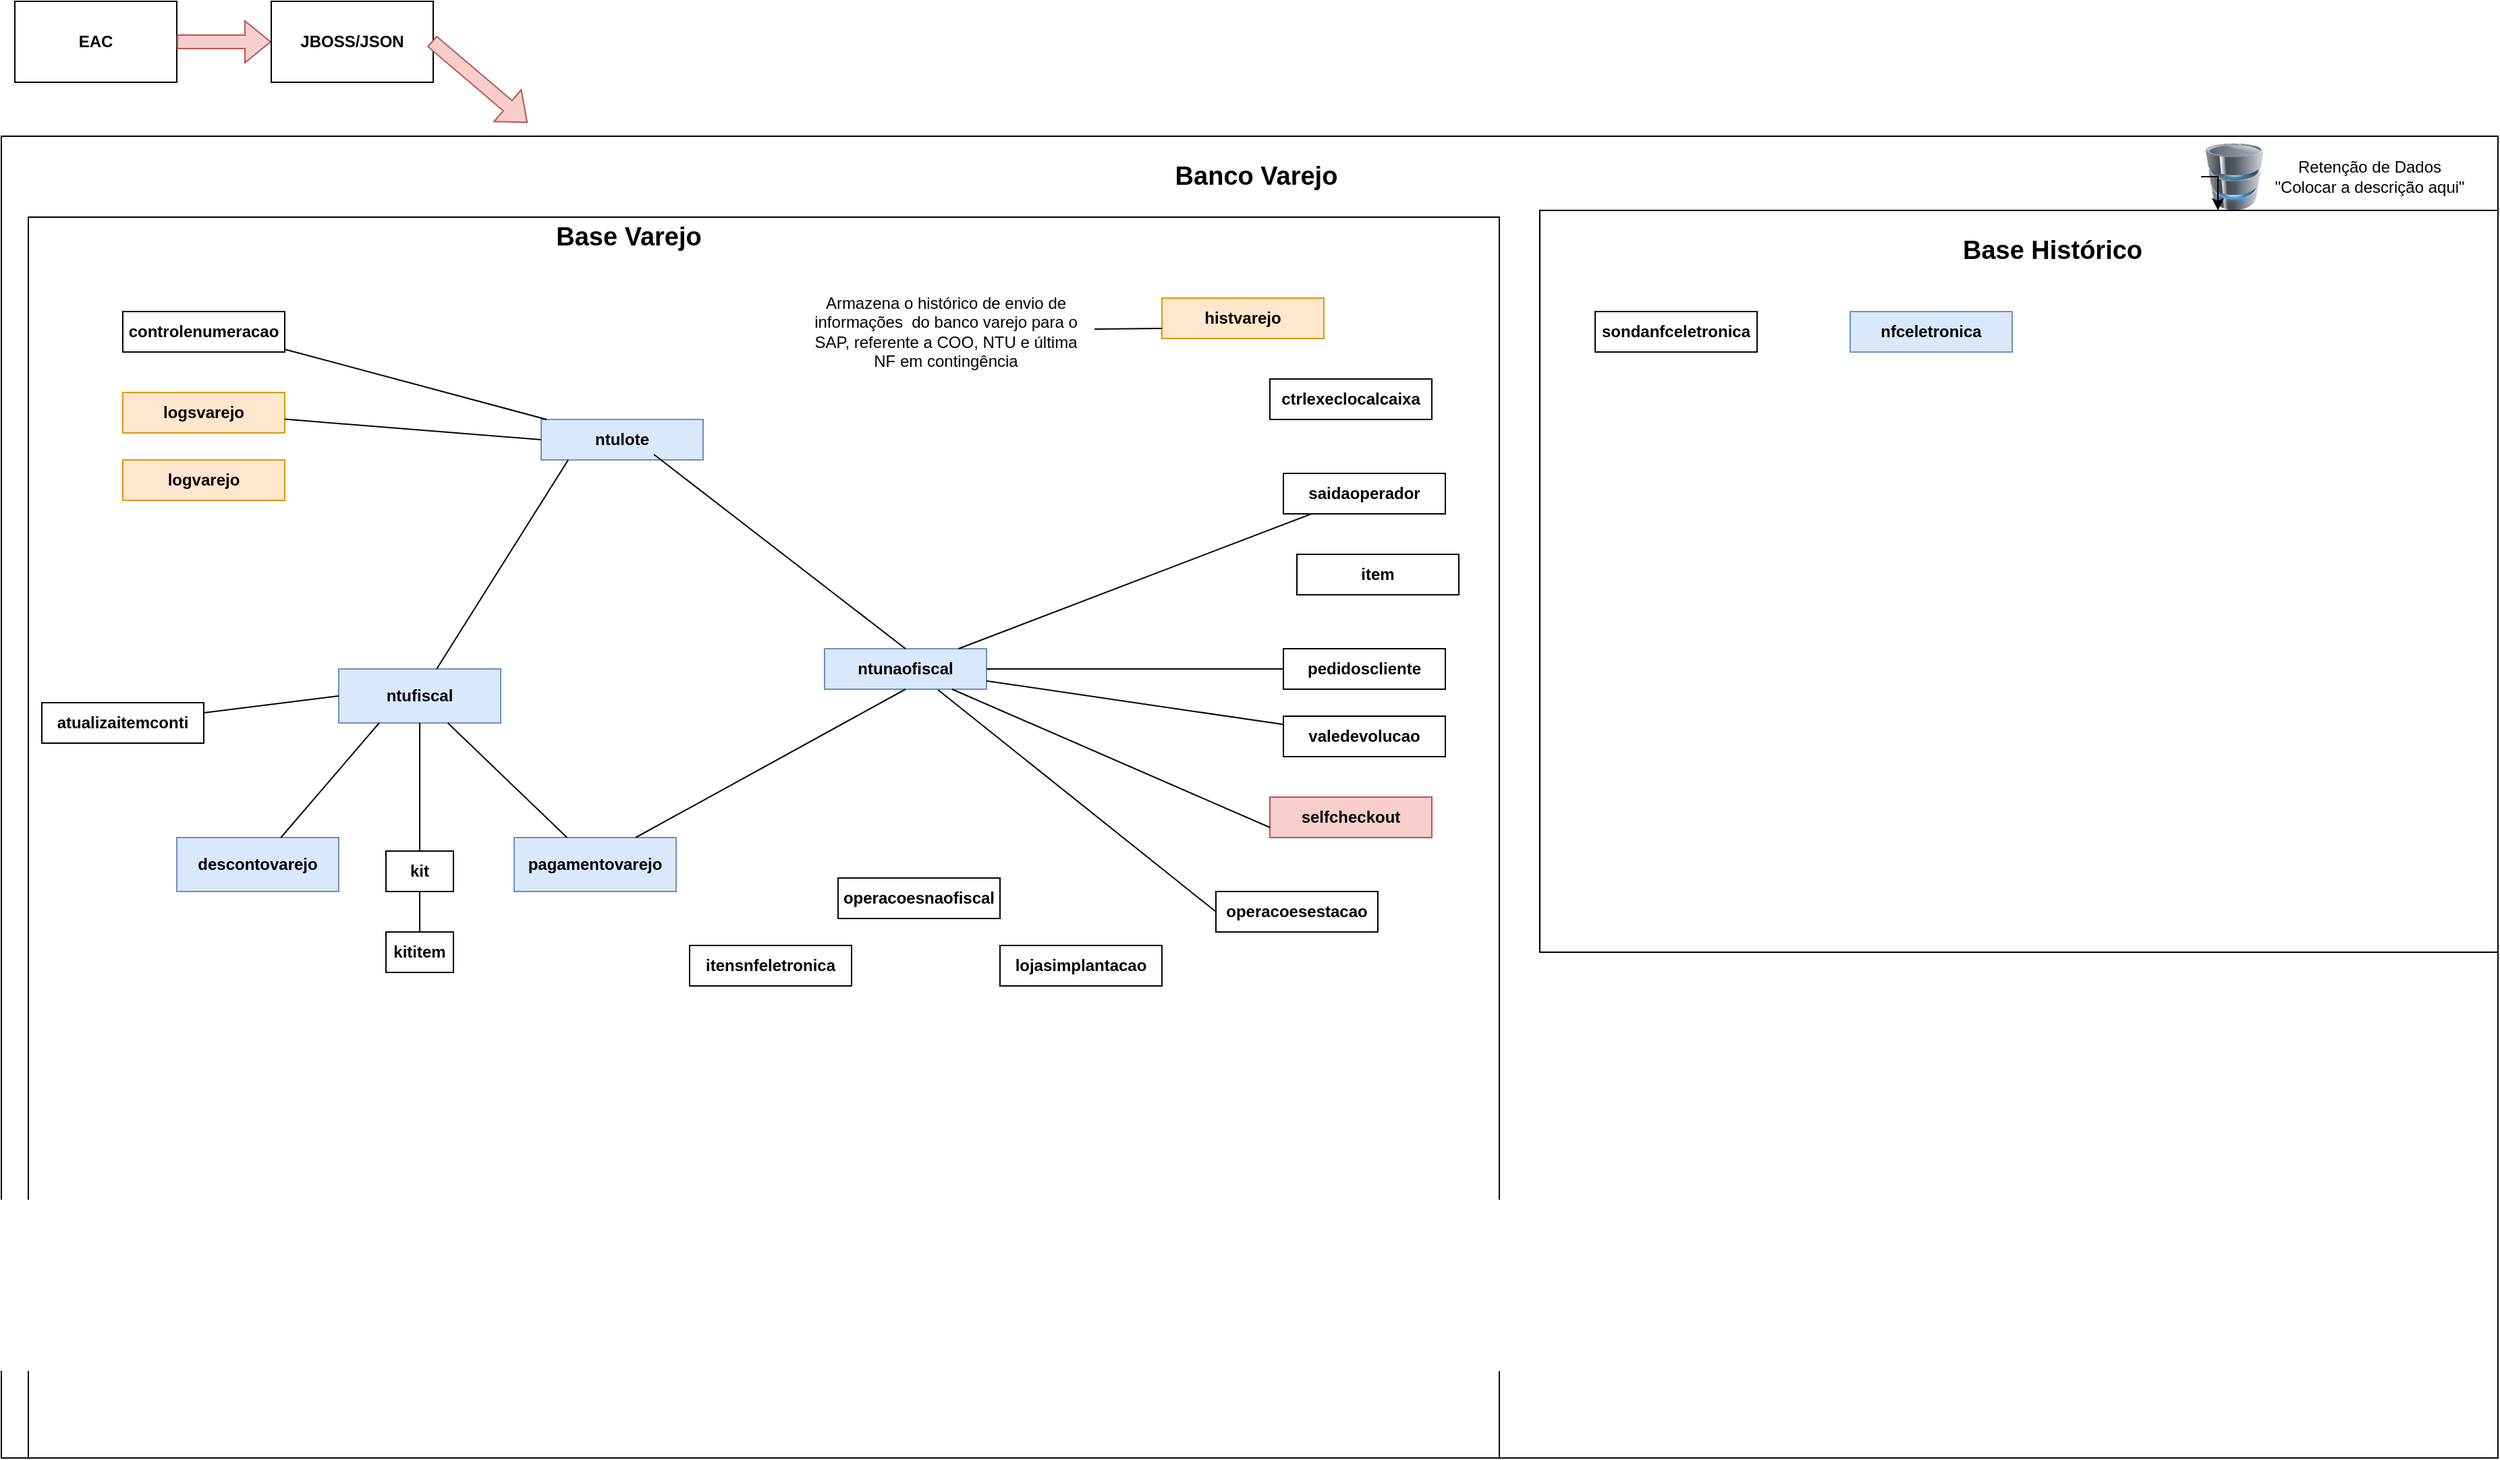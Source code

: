 <mxfile version="24.8.3">
  <diagram name="Página-1" id="FDauyTZt1tEnSKzN2Nx_">
    <mxGraphModel dx="1226" dy="665" grid="1" gridSize="10" guides="1" tooltips="1" connect="1" arrows="1" fold="1" page="1" pageScale="1" pageWidth="827" pageHeight="1169" math="0" shadow="0">
      <root>
        <mxCell id="0" />
        <mxCell id="1" parent="0" />
        <mxCell id="ISaxsZZ3wChS0lHazxAm-6" value="" style="rounded=0;whiteSpace=wrap;html=1;fontSize=18;" vertex="1" parent="1">
          <mxGeometry x="60" y="190" width="1850" height="980" as="geometry" />
        </mxCell>
        <mxCell id="ISaxsZZ3wChS0lHazxAm-1" value="&lt;b&gt;EAC&lt;/b&gt;" style="rounded=0;whiteSpace=wrap;html=1;" vertex="1" parent="1">
          <mxGeometry x="70" y="90" width="120" height="60" as="geometry" />
        </mxCell>
        <mxCell id="ISaxsZZ3wChS0lHazxAm-2" value="" style="shape=flexArrow;endArrow=classic;html=1;rounded=0;fillColor=#f8cecc;strokeColor=#b85450;" edge="1" parent="1">
          <mxGeometry width="50" height="50" relative="1" as="geometry">
            <mxPoint x="190" y="120" as="sourcePoint" />
            <mxPoint x="260" y="120" as="targetPoint" />
          </mxGeometry>
        </mxCell>
        <mxCell id="ISaxsZZ3wChS0lHazxAm-3" value="&lt;b&gt;JBOSS/JSON&lt;/b&gt;" style="rounded=0;whiteSpace=wrap;html=1;" vertex="1" parent="1">
          <mxGeometry x="260" y="90" width="120" height="60" as="geometry" />
        </mxCell>
        <mxCell id="ISaxsZZ3wChS0lHazxAm-4" value="" style="shape=flexArrow;endArrow=classic;html=1;rounded=0;fillColor=#f8cecc;strokeColor=#b85450;" edge="1" parent="1">
          <mxGeometry width="50" height="50" relative="1" as="geometry">
            <mxPoint x="379" y="119.5" as="sourcePoint" />
            <mxPoint x="450" y="180" as="targetPoint" />
          </mxGeometry>
        </mxCell>
        <mxCell id="ISaxsZZ3wChS0lHazxAm-5" value="" style="rounded=0;whiteSpace=wrap;html=1;" vertex="1" parent="1">
          <mxGeometry x="80" y="250" width="1090" height="920" as="geometry" />
        </mxCell>
        <mxCell id="ISaxsZZ3wChS0lHazxAm-7" value="&lt;b&gt;Base Varejo&lt;/b&gt;" style="text;html=1;align=center;verticalAlign=middle;whiteSpace=wrap;rounded=0;fontSize=19;" vertex="1" parent="1">
          <mxGeometry x="470" y="250" width="110" height="30" as="geometry" />
        </mxCell>
        <mxCell id="ISaxsZZ3wChS0lHazxAm-8" value="&lt;b&gt;controlenumeracao&lt;/b&gt;" style="rounded=0;whiteSpace=wrap;html=1;" vertex="1" parent="1">
          <mxGeometry x="150" y="320" width="120" height="30" as="geometry" />
        </mxCell>
        <mxCell id="ISaxsZZ3wChS0lHazxAm-9" value="&lt;b&gt;logsvarejo&lt;/b&gt;" style="rounded=0;whiteSpace=wrap;html=1;fillColor=#ffe6cc;strokeColor=#d79b00;" vertex="1" parent="1">
          <mxGeometry x="150" y="380" width="120" height="30" as="geometry" />
        </mxCell>
        <mxCell id="ISaxsZZ3wChS0lHazxAm-10" value="&lt;b&gt;logvarejo&lt;/b&gt;" style="rounded=0;whiteSpace=wrap;html=1;fillColor=#ffe6cc;strokeColor=#d79b00;" vertex="1" parent="1">
          <mxGeometry x="150" y="430" width="120" height="30" as="geometry" />
        </mxCell>
        <mxCell id="ISaxsZZ3wChS0lHazxAm-11" value="&lt;b&gt;ntulote&lt;/b&gt;" style="rounded=0;whiteSpace=wrap;html=1;fillColor=#dae8fc;strokeColor=#6c8ebf;" vertex="1" parent="1">
          <mxGeometry x="460" y="400" width="120" height="30" as="geometry" />
        </mxCell>
        <mxCell id="ISaxsZZ3wChS0lHazxAm-12" value="" style="endArrow=none;html=1;rounded=0;exitX=0;exitY=0.5;exitDx=0;exitDy=0;" edge="1" parent="1" source="ISaxsZZ3wChS0lHazxAm-11" target="ISaxsZZ3wChS0lHazxAm-9">
          <mxGeometry width="50" height="50" relative="1" as="geometry">
            <mxPoint x="520" y="420" as="sourcePoint" />
            <mxPoint x="570" y="370" as="targetPoint" />
          </mxGeometry>
        </mxCell>
        <mxCell id="ISaxsZZ3wChS0lHazxAm-13" value="" style="endArrow=none;html=1;rounded=0;" edge="1" parent="1" source="ISaxsZZ3wChS0lHazxAm-11">
          <mxGeometry width="50" height="50" relative="1" as="geometry">
            <mxPoint x="460" y="340" as="sourcePoint" />
            <mxPoint x="270" y="348" as="targetPoint" />
          </mxGeometry>
        </mxCell>
        <mxCell id="ISaxsZZ3wChS0lHazxAm-14" value="&lt;b&gt;ntufiscal&lt;/b&gt;" style="rounded=0;whiteSpace=wrap;html=1;fillColor=#dae8fc;strokeColor=#6c8ebf;" vertex="1" parent="1">
          <mxGeometry x="310" y="585" width="120" height="40" as="geometry" />
        </mxCell>
        <mxCell id="ISaxsZZ3wChS0lHazxAm-15" value="" style="endArrow=none;html=1;rounded=0;exitX=0.167;exitY=1;exitDx=0;exitDy=0;exitPerimeter=0;" edge="1" parent="1" source="ISaxsZZ3wChS0lHazxAm-11" target="ISaxsZZ3wChS0lHazxAm-14">
          <mxGeometry width="50" height="50" relative="1" as="geometry">
            <mxPoint x="470" y="425" as="sourcePoint" />
            <mxPoint x="280" y="433" as="targetPoint" />
          </mxGeometry>
        </mxCell>
        <mxCell id="ISaxsZZ3wChS0lHazxAm-16" value="&lt;b&gt;atualizaitemconti&lt;/b&gt;" style="rounded=0;whiteSpace=wrap;html=1;" vertex="1" parent="1">
          <mxGeometry x="90" y="610" width="120" height="30" as="geometry" />
        </mxCell>
        <mxCell id="ISaxsZZ3wChS0lHazxAm-18" value="" style="endArrow=none;html=1;rounded=0;exitX=0;exitY=0.5;exitDx=0;exitDy=0;" edge="1" parent="1" source="ISaxsZZ3wChS0lHazxAm-14" target="ISaxsZZ3wChS0lHazxAm-16">
          <mxGeometry width="50" height="50" relative="1" as="geometry">
            <mxPoint x="320" y="600" as="sourcePoint" />
            <mxPoint x="130" y="585" as="targetPoint" />
          </mxGeometry>
        </mxCell>
        <mxCell id="ISaxsZZ3wChS0lHazxAm-19" value="&lt;b&gt;descontovarejo&lt;/b&gt;" style="rounded=0;whiteSpace=wrap;html=1;fillColor=#dae8fc;strokeColor=#6c8ebf;" vertex="1" parent="1">
          <mxGeometry x="190" y="710" width="120" height="40" as="geometry" />
        </mxCell>
        <mxCell id="ISaxsZZ3wChS0lHazxAm-20" value="" style="endArrow=none;html=1;rounded=0;exitX=0.25;exitY=1;exitDx=0;exitDy=0;" edge="1" parent="1" source="ISaxsZZ3wChS0lHazxAm-14" target="ISaxsZZ3wChS0lHazxAm-19">
          <mxGeometry width="50" height="50" relative="1" as="geometry">
            <mxPoint x="320" y="615" as="sourcePoint" />
            <mxPoint x="220" y="628" as="targetPoint" />
          </mxGeometry>
        </mxCell>
        <mxCell id="ISaxsZZ3wChS0lHazxAm-21" value="&lt;b&gt;kit&lt;/b&gt;" style="rounded=0;whiteSpace=wrap;html=1;" vertex="1" parent="1">
          <mxGeometry x="345" y="720" width="50" height="30" as="geometry" />
        </mxCell>
        <mxCell id="ISaxsZZ3wChS0lHazxAm-22" value="" style="endArrow=none;html=1;rounded=0;" edge="1" parent="1" source="ISaxsZZ3wChS0lHazxAm-14" target="ISaxsZZ3wChS0lHazxAm-21">
          <mxGeometry width="50" height="50" relative="1" as="geometry">
            <mxPoint x="350" y="635" as="sourcePoint" />
            <mxPoint x="277" y="720" as="targetPoint" />
          </mxGeometry>
        </mxCell>
        <mxCell id="ISaxsZZ3wChS0lHazxAm-23" value="&lt;b&gt;pagamentovarejo&lt;/b&gt;" style="rounded=0;whiteSpace=wrap;html=1;fillColor=#dae8fc;strokeColor=#6c8ebf;" vertex="1" parent="1">
          <mxGeometry x="440" y="710" width="120" height="40" as="geometry" />
        </mxCell>
        <mxCell id="ISaxsZZ3wChS0lHazxAm-24" value="" style="endArrow=none;html=1;rounded=0;" edge="1" parent="1" source="ISaxsZZ3wChS0lHazxAm-14" target="ISaxsZZ3wChS0lHazxAm-23">
          <mxGeometry width="50" height="50" relative="1" as="geometry">
            <mxPoint x="380" y="635" as="sourcePoint" />
            <mxPoint x="380" y="730" as="targetPoint" />
          </mxGeometry>
        </mxCell>
        <mxCell id="ISaxsZZ3wChS0lHazxAm-26" value="&lt;b&gt;kititem&lt;/b&gt;" style="rounded=0;whiteSpace=wrap;html=1;" vertex="1" parent="1">
          <mxGeometry x="345" y="780" width="50" height="30" as="geometry" />
        </mxCell>
        <mxCell id="ISaxsZZ3wChS0lHazxAm-27" value="" style="endArrow=none;html=1;rounded=0;exitX=0.5;exitY=1;exitDx=0;exitDy=0;" edge="1" parent="1" source="ISaxsZZ3wChS0lHazxAm-21" target="ISaxsZZ3wChS0lHazxAm-26">
          <mxGeometry width="50" height="50" relative="1" as="geometry">
            <mxPoint x="420" y="725" as="sourcePoint" />
            <mxPoint x="508" y="810" as="targetPoint" />
          </mxGeometry>
        </mxCell>
        <mxCell id="ISaxsZZ3wChS0lHazxAm-29" value="&lt;b&gt;ntunaofiscal&lt;/b&gt;" style="rounded=0;whiteSpace=wrap;html=1;fillColor=#dae8fc;strokeColor=#6c8ebf;" vertex="1" parent="1">
          <mxGeometry x="670" y="570" width="120" height="30" as="geometry" />
        </mxCell>
        <mxCell id="ISaxsZZ3wChS0lHazxAm-30" value="" style="endArrow=none;html=1;rounded=0;exitX=0.697;exitY=0.867;exitDx=0;exitDy=0;exitPerimeter=0;entryX=0.5;entryY=0;entryDx=0;entryDy=0;" edge="1" parent="1" source="ISaxsZZ3wChS0lHazxAm-11" target="ISaxsZZ3wChS0lHazxAm-29">
          <mxGeometry width="50" height="50" relative="1" as="geometry">
            <mxPoint x="490" y="440" as="sourcePoint" />
            <mxPoint x="393" y="595" as="targetPoint" />
          </mxGeometry>
        </mxCell>
        <mxCell id="ISaxsZZ3wChS0lHazxAm-31" value="" style="endArrow=none;html=1;rounded=0;exitX=0.5;exitY=1;exitDx=0;exitDy=0;entryX=0.75;entryY=0;entryDx=0;entryDy=0;" edge="1" parent="1" source="ISaxsZZ3wChS0lHazxAm-29" target="ISaxsZZ3wChS0lHazxAm-23">
          <mxGeometry width="50" height="50" relative="1" as="geometry">
            <mxPoint x="401" y="635" as="sourcePoint" />
            <mxPoint x="489" y="720" as="targetPoint" />
          </mxGeometry>
        </mxCell>
        <mxCell id="ISaxsZZ3wChS0lHazxAm-33" value="&lt;b&gt;ctrlexeclocalcaixa&lt;/b&gt;" style="rounded=0;whiteSpace=wrap;html=1;" vertex="1" parent="1">
          <mxGeometry x="1000" y="370" width="120" height="30" as="geometry" />
        </mxCell>
        <mxCell id="ISaxsZZ3wChS0lHazxAm-34" value="&lt;b&gt;saidaoperador&lt;/b&gt;" style="rounded=0;whiteSpace=wrap;html=1;" vertex="1" parent="1">
          <mxGeometry x="1010" y="440" width="120" height="30" as="geometry" />
        </mxCell>
        <mxCell id="ISaxsZZ3wChS0lHazxAm-35" value="" style="endArrow=none;html=1;rounded=0;" edge="1" parent="1" source="ISaxsZZ3wChS0lHazxAm-29" target="ISaxsZZ3wChS0lHazxAm-34">
          <mxGeometry width="50" height="50" relative="1" as="geometry">
            <mxPoint x="554" y="436" as="sourcePoint" />
            <mxPoint x="740" y="580" as="targetPoint" />
          </mxGeometry>
        </mxCell>
        <mxCell id="ISaxsZZ3wChS0lHazxAm-36" value="&lt;b&gt;item&lt;/b&gt;" style="rounded=0;whiteSpace=wrap;html=1;" vertex="1" parent="1">
          <mxGeometry x="1020" y="500" width="120" height="30" as="geometry" />
        </mxCell>
        <mxCell id="ISaxsZZ3wChS0lHazxAm-37" value="&lt;b&gt;pedidoscliente&lt;/b&gt;" style="rounded=0;whiteSpace=wrap;html=1;" vertex="1" parent="1">
          <mxGeometry x="1010" y="570" width="120" height="30" as="geometry" />
        </mxCell>
        <mxCell id="ISaxsZZ3wChS0lHazxAm-38" value="" style="endArrow=none;html=1;rounded=0;" edge="1" parent="1" source="ISaxsZZ3wChS0lHazxAm-29" target="ISaxsZZ3wChS0lHazxAm-37">
          <mxGeometry width="50" height="50" relative="1" as="geometry">
            <mxPoint x="779" y="580" as="sourcePoint" />
            <mxPoint x="1041" y="480" as="targetPoint" />
          </mxGeometry>
        </mxCell>
        <mxCell id="ISaxsZZ3wChS0lHazxAm-39" value="&lt;b&gt;valedevolucao&lt;/b&gt;" style="rounded=0;whiteSpace=wrap;html=1;" vertex="1" parent="1">
          <mxGeometry x="1010" y="620" width="120" height="30" as="geometry" />
        </mxCell>
        <mxCell id="ISaxsZZ3wChS0lHazxAm-40" value="" style="endArrow=none;html=1;rounded=0;" edge="1" parent="1" source="ISaxsZZ3wChS0lHazxAm-29" target="ISaxsZZ3wChS0lHazxAm-39">
          <mxGeometry width="50" height="50" relative="1" as="geometry">
            <mxPoint x="800" y="595" as="sourcePoint" />
            <mxPoint x="1020" y="595" as="targetPoint" />
          </mxGeometry>
        </mxCell>
        <mxCell id="ISaxsZZ3wChS0lHazxAm-41" value="&lt;b&gt;selfcheckout&lt;/b&gt;" style="rounded=0;whiteSpace=wrap;html=1;fillColor=#f8cecc;strokeColor=#b85450;" vertex="1" parent="1">
          <mxGeometry x="1000" y="680" width="120" height="30" as="geometry" />
        </mxCell>
        <mxCell id="ISaxsZZ3wChS0lHazxAm-42" value="" style="endArrow=none;html=1;rounded=0;entryX=0;entryY=0.75;entryDx=0;entryDy=0;" edge="1" parent="1" source="ISaxsZZ3wChS0lHazxAm-29" target="ISaxsZZ3wChS0lHazxAm-41">
          <mxGeometry width="50" height="50" relative="1" as="geometry">
            <mxPoint x="800" y="604" as="sourcePoint" />
            <mxPoint x="1020" y="636" as="targetPoint" />
          </mxGeometry>
        </mxCell>
        <mxCell id="ISaxsZZ3wChS0lHazxAm-43" value="&lt;b&gt;operacoesestacao&lt;/b&gt;" style="rounded=0;whiteSpace=wrap;html=1;" vertex="1" parent="1">
          <mxGeometry x="960" y="750" width="120" height="30" as="geometry" />
        </mxCell>
        <mxCell id="ISaxsZZ3wChS0lHazxAm-44" value="" style="endArrow=none;html=1;rounded=0;entryX=0;entryY=0.5;entryDx=0;entryDy=0;exitX=0.701;exitY=1.016;exitDx=0;exitDy=0;exitPerimeter=0;" edge="1" parent="1" source="ISaxsZZ3wChS0lHazxAm-29" target="ISaxsZZ3wChS0lHazxAm-43">
          <mxGeometry width="50" height="50" relative="1" as="geometry">
            <mxPoint x="774" y="610" as="sourcePoint" />
            <mxPoint x="1010" y="713" as="targetPoint" />
          </mxGeometry>
        </mxCell>
        <mxCell id="ISaxsZZ3wChS0lHazxAm-45" value="&lt;b&gt;operacoesnaofiscal&lt;/b&gt;" style="rounded=0;whiteSpace=wrap;html=1;" vertex="1" parent="1">
          <mxGeometry x="680" y="740" width="120" height="30" as="geometry" />
        </mxCell>
        <mxCell id="ISaxsZZ3wChS0lHazxAm-46" value="&lt;b&gt;itensnfeletronica&lt;/b&gt;" style="rounded=0;whiteSpace=wrap;html=1;" vertex="1" parent="1">
          <mxGeometry x="570" y="790" width="120" height="30" as="geometry" />
        </mxCell>
        <mxCell id="ISaxsZZ3wChS0lHazxAm-47" value="&lt;b&gt;lojasimplantacao&lt;/b&gt;" style="rounded=0;whiteSpace=wrap;html=1;" vertex="1" parent="1">
          <mxGeometry x="800" y="790" width="120" height="30" as="geometry" />
        </mxCell>
        <mxCell id="ISaxsZZ3wChS0lHazxAm-48" value="&lt;b&gt;histvarejo&lt;/b&gt;" style="rounded=0;whiteSpace=wrap;html=1;fillColor=#ffe6cc;strokeColor=#d79b00;" vertex="1" parent="1">
          <mxGeometry x="920" y="310" width="120" height="30" as="geometry" />
        </mxCell>
        <mxCell id="ISaxsZZ3wChS0lHazxAm-49" value="" style="endArrow=none;html=1;rounded=0;entryX=0;entryY=0.75;entryDx=0;entryDy=0;" edge="1" parent="1" target="ISaxsZZ3wChS0lHazxAm-48">
          <mxGeometry width="50" height="50" relative="1" as="geometry">
            <mxPoint x="870" y="333" as="sourcePoint" />
            <mxPoint x="870" y="430" as="targetPoint" />
          </mxGeometry>
        </mxCell>
        <mxCell id="ISaxsZZ3wChS0lHazxAm-50" value="Armazena o histórico de envio de informações&amp;nbsp; do banco varejo para o SAP, referente a COO, NTU e última NF em contingência" style="text;html=1;align=center;verticalAlign=middle;whiteSpace=wrap;rounded=0;" vertex="1" parent="1">
          <mxGeometry x="660" y="295" width="200" height="80" as="geometry" />
        </mxCell>
        <mxCell id="ISaxsZZ3wChS0lHazxAm-51" value="" style="image;html=1;image=img/lib/clip_art/computers/Database_128x128.png" vertex="1" parent="1">
          <mxGeometry x="1690" y="195" width="50" height="50" as="geometry" />
        </mxCell>
        <mxCell id="ISaxsZZ3wChS0lHazxAm-52" value="Retenção de Dados&lt;div&gt;&quot;Colocar a descrição aqui&quot;&lt;/div&gt;" style="text;html=1;align=center;verticalAlign=middle;whiteSpace=wrap;rounded=0;" vertex="1" parent="1">
          <mxGeometry x="1740" y="195" width="150" height="50" as="geometry" />
        </mxCell>
        <mxCell id="ISaxsZZ3wChS0lHazxAm-53" value="" style="rounded=0;whiteSpace=wrap;html=1;" vertex="1" parent="1">
          <mxGeometry x="1200" y="245" width="710" height="550" as="geometry" />
        </mxCell>
        <mxCell id="ISaxsZZ3wChS0lHazxAm-54" value="&lt;b&gt;Banco Varejo&lt;/b&gt;" style="text;html=1;align=center;verticalAlign=middle;whiteSpace=wrap;rounded=0;fontSize=19;" vertex="1" parent="1">
          <mxGeometry x="920" y="205" width="140" height="30" as="geometry" />
        </mxCell>
        <mxCell id="ISaxsZZ3wChS0lHazxAm-56" style="edgeStyle=orthogonalEdgeStyle;rounded=0;orthogonalLoop=1;jettySize=auto;html=1;exitX=0;exitY=0.5;exitDx=0;exitDy=0;entryX=0.25;entryY=1;entryDx=0;entryDy=0;" edge="1" parent="1" source="ISaxsZZ3wChS0lHazxAm-51" target="ISaxsZZ3wChS0lHazxAm-51">
          <mxGeometry relative="1" as="geometry" />
        </mxCell>
        <mxCell id="ISaxsZZ3wChS0lHazxAm-57" value="&lt;b&gt;Base Histórico&lt;/b&gt;" style="text;html=1;align=center;verticalAlign=middle;whiteSpace=wrap;rounded=0;fontSize=19;" vertex="1" parent="1">
          <mxGeometry x="1500" y="260" width="160" height="30" as="geometry" />
        </mxCell>
        <mxCell id="ISaxsZZ3wChS0lHazxAm-58" value="&lt;b&gt;sondanfceletronica&lt;/b&gt;" style="rounded=0;whiteSpace=wrap;html=1;" vertex="1" parent="1">
          <mxGeometry x="1241" y="320" width="120" height="30" as="geometry" />
        </mxCell>
        <mxCell id="ISaxsZZ3wChS0lHazxAm-59" value="&lt;b&gt;nfceletronica&lt;/b&gt;" style="rounded=0;whiteSpace=wrap;html=1;fillColor=#dae8fc;strokeColor=#6c8ebf;" vertex="1" parent="1">
          <mxGeometry x="1430" y="320" width="120" height="30" as="geometry" />
        </mxCell>
      </root>
    </mxGraphModel>
  </diagram>
</mxfile>
